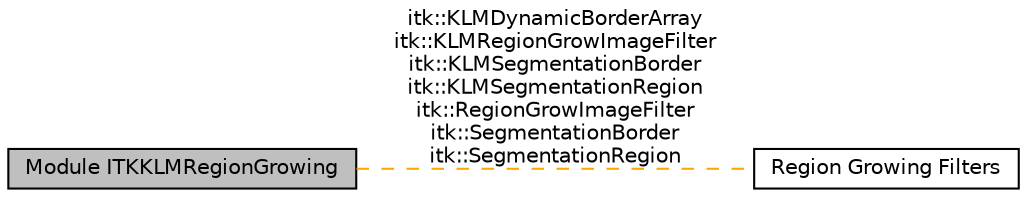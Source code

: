 digraph "Module ITKKLMRegionGrowing"
{
  edge [fontname="Helvetica",fontsize="10",labelfontname="Helvetica",labelfontsize="10"];
  node [fontname="Helvetica",fontsize="10",shape=box];
  rankdir=LR;
  Node1 [label="Module ITKKLMRegionGrowing",height=0.2,width=0.4,color="black", fillcolor="grey75", style="filled", fontcolor="black",tooltip=" "];
  Node2 [label="Region Growing Filters",height=0.2,width=0.4,color="black", fillcolor="white", style="filled",URL="$group__RegionGrowingSegmentation.html",tooltip=" "];
  Node1->Node2 [shape=plaintext, label="itk::KLMDynamicBorderArray\nitk::KLMRegionGrowImageFilter\nitk::KLMSegmentationBorder\nitk::KLMSegmentationRegion\nitk::RegionGrowImageFilter\nitk::SegmentationBorder\nitk::SegmentationRegion", color="orange", dir="none", style="dashed"];
}
